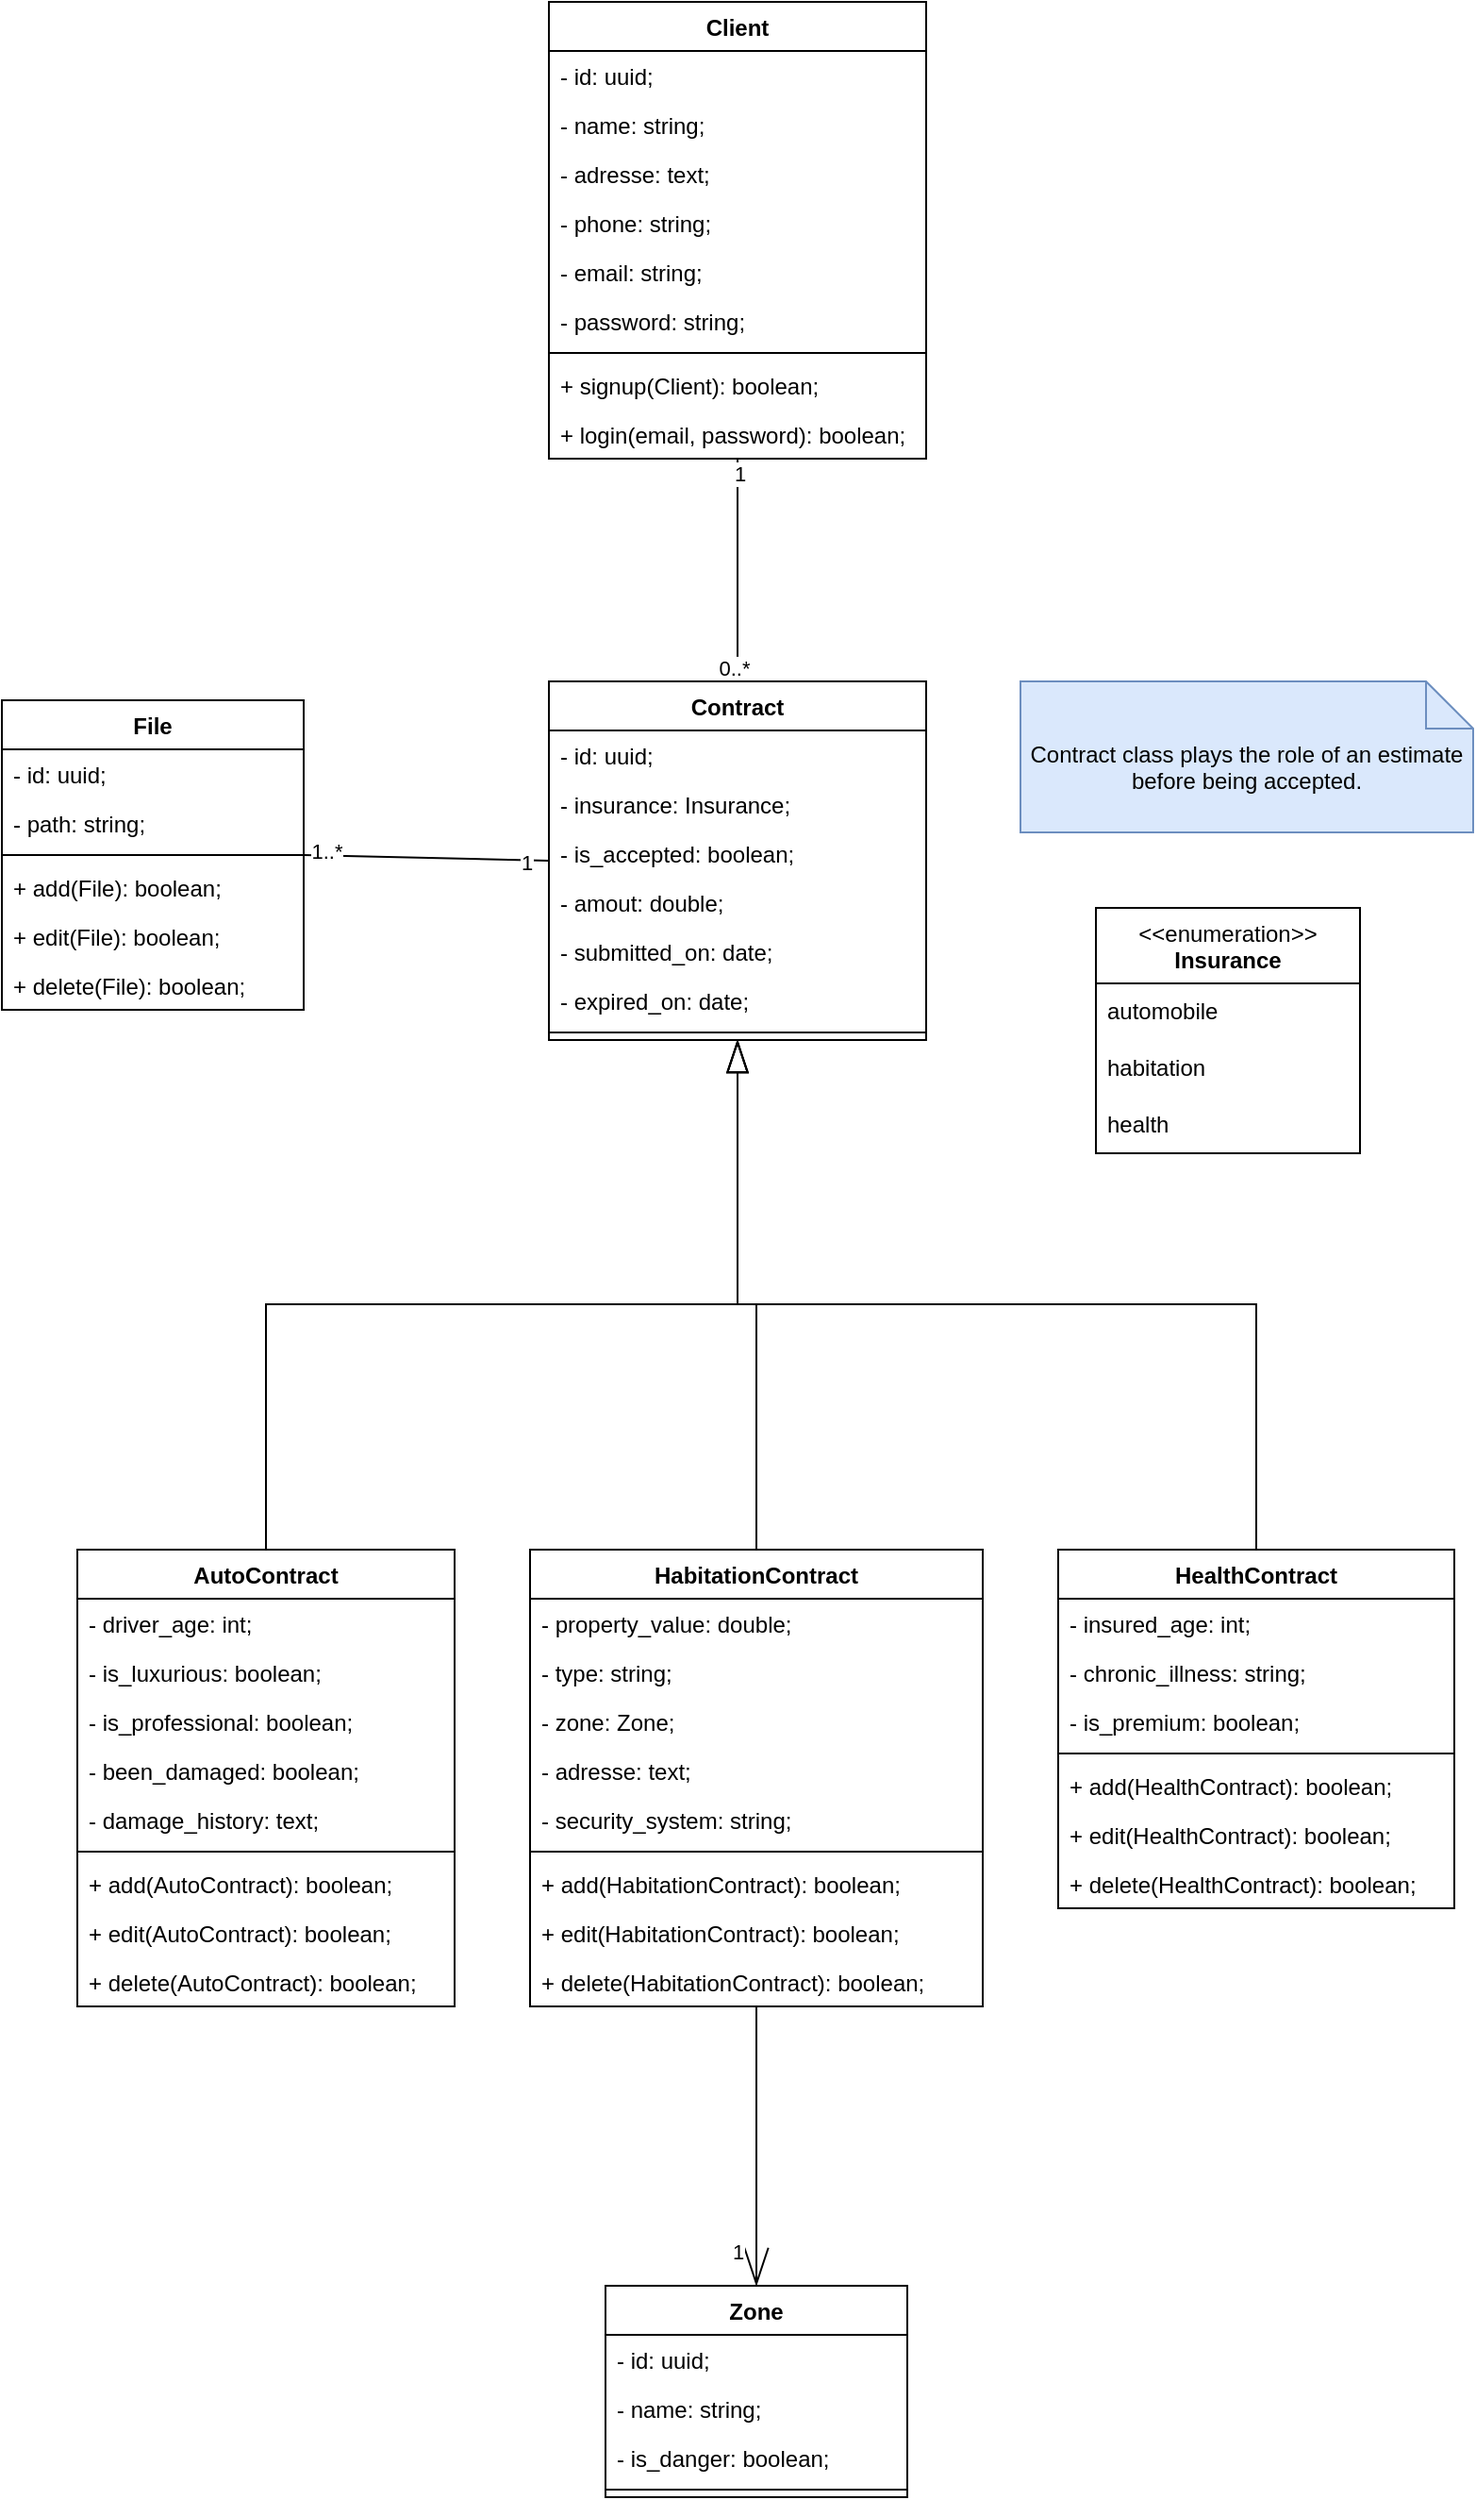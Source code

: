 <mxfile version="24.7.8">
  <diagram name="Page-1" id="TMYK6-sXT0t5pIRQ7LeE">
    <mxGraphModel dx="913" dy="540" grid="1" gridSize="10" guides="1" tooltips="1" connect="1" arrows="1" fold="1" page="1" pageScale="1" pageWidth="827" pageHeight="1169" math="0" shadow="0">
      <root>
        <mxCell id="0" />
        <mxCell id="1" parent="0" />
        <mxCell id="XGOalNfGtHY4T5vKyuUd-26" style="rounded=0;orthogonalLoop=1;jettySize=auto;html=1;exitX=0.5;exitY=1;exitDx=0;exitDy=0;entryX=0.5;entryY=0;entryDx=0;entryDy=0;endArrow=none;endFill=0;" parent="1" source="XGOalNfGtHY4T5vKyuUd-1" target="XGOalNfGtHY4T5vKyuUd-10" edge="1">
          <mxGeometry relative="1" as="geometry" />
        </mxCell>
        <mxCell id="XGOalNfGtHY4T5vKyuUd-30" value="1" style="edgeLabel;html=1;align=center;verticalAlign=middle;resizable=0;points=[];" parent="XGOalNfGtHY4T5vKyuUd-26" vertex="1" connectable="0">
          <mxGeometry x="-0.87" y="1" relative="1" as="geometry">
            <mxPoint as="offset" />
          </mxGeometry>
        </mxCell>
        <mxCell id="XGOalNfGtHY4T5vKyuUd-31" value="0..*" style="edgeLabel;html=1;align=center;verticalAlign=middle;resizable=0;points=[];" parent="XGOalNfGtHY4T5vKyuUd-26" vertex="1" connectable="0">
          <mxGeometry x="0.881" y="-2" relative="1" as="geometry">
            <mxPoint as="offset" />
          </mxGeometry>
        </mxCell>
        <mxCell id="XGOalNfGtHY4T5vKyuUd-1" value="Client" style="swimlane;fontStyle=1;align=center;verticalAlign=top;childLayout=stackLayout;horizontal=1;startSize=26;horizontalStack=0;resizeParent=1;resizeParentMax=0;resizeLast=0;collapsible=1;marginBottom=0;whiteSpace=wrap;html=1;" parent="1" vertex="1">
          <mxGeometry x="330" y="40" width="200" height="242" as="geometry">
            <mxRectangle x="290" y="250" width="70" height="30" as="alternateBounds" />
          </mxGeometry>
        </mxCell>
        <mxCell id="XGOalNfGtHY4T5vKyuUd-2" value="- id: uuid;" style="text;strokeColor=none;fillColor=none;align=left;verticalAlign=top;spacingLeft=4;spacingRight=4;overflow=hidden;rotatable=0;points=[[0,0.5],[1,0.5]];portConstraint=eastwest;whiteSpace=wrap;html=1;" parent="XGOalNfGtHY4T5vKyuUd-1" vertex="1">
          <mxGeometry y="26" width="200" height="26" as="geometry" />
        </mxCell>
        <mxCell id="XGOalNfGtHY4T5vKyuUd-5" value="- name: string;" style="text;strokeColor=none;fillColor=none;align=left;verticalAlign=top;spacingLeft=4;spacingRight=4;overflow=hidden;rotatable=0;points=[[0,0.5],[1,0.5]];portConstraint=eastwest;whiteSpace=wrap;html=1;" parent="XGOalNfGtHY4T5vKyuUd-1" vertex="1">
          <mxGeometry y="52" width="200" height="26" as="geometry" />
        </mxCell>
        <mxCell id="XGOalNfGtHY4T5vKyuUd-6" value="- adresse: text;" style="text;strokeColor=none;fillColor=none;align=left;verticalAlign=top;spacingLeft=4;spacingRight=4;overflow=hidden;rotatable=0;points=[[0,0.5],[1,0.5]];portConstraint=eastwest;whiteSpace=wrap;html=1;" parent="XGOalNfGtHY4T5vKyuUd-1" vertex="1">
          <mxGeometry y="78" width="200" height="26" as="geometry" />
        </mxCell>
        <mxCell id="XGOalNfGtHY4T5vKyuUd-7" value="- phone: string;" style="text;strokeColor=none;fillColor=none;align=left;verticalAlign=top;spacingLeft=4;spacingRight=4;overflow=hidden;rotatable=0;points=[[0,0.5],[1,0.5]];portConstraint=eastwest;whiteSpace=wrap;html=1;" parent="XGOalNfGtHY4T5vKyuUd-1" vertex="1">
          <mxGeometry y="104" width="200" height="26" as="geometry" />
        </mxCell>
        <mxCell id="XGOalNfGtHY4T5vKyuUd-8" value="- email: string;" style="text;strokeColor=none;fillColor=none;align=left;verticalAlign=top;spacingLeft=4;spacingRight=4;overflow=hidden;rotatable=0;points=[[0,0.5],[1,0.5]];portConstraint=eastwest;whiteSpace=wrap;html=1;" parent="XGOalNfGtHY4T5vKyuUd-1" vertex="1">
          <mxGeometry y="130" width="200" height="26" as="geometry" />
        </mxCell>
        <mxCell id="XGOalNfGtHY4T5vKyuUd-9" value="- password: string;" style="text;strokeColor=none;fillColor=none;align=left;verticalAlign=top;spacingLeft=4;spacingRight=4;overflow=hidden;rotatable=0;points=[[0,0.5],[1,0.5]];portConstraint=eastwest;whiteSpace=wrap;html=1;" parent="XGOalNfGtHY4T5vKyuUd-1" vertex="1">
          <mxGeometry y="156" width="200" height="26" as="geometry" />
        </mxCell>
        <mxCell id="XGOalNfGtHY4T5vKyuUd-3" value="" style="line;strokeWidth=1;fillColor=none;align=left;verticalAlign=middle;spacingTop=-1;spacingLeft=3;spacingRight=3;rotatable=0;labelPosition=right;points=[];portConstraint=eastwest;strokeColor=inherit;" parent="XGOalNfGtHY4T5vKyuUd-1" vertex="1">
          <mxGeometry y="182" width="200" height="8" as="geometry" />
        </mxCell>
        <mxCell id="XGOalNfGtHY4T5vKyuUd-4" value="+ signup(Clie&lt;span style=&quot;background-color: initial;&quot;&gt;nt): boolean;&lt;/span&gt;" style="text;strokeColor=none;fillColor=none;align=left;verticalAlign=top;spacingLeft=4;spacingRight=4;overflow=hidden;rotatable=0;points=[[0,0.5],[1,0.5]];portConstraint=eastwest;whiteSpace=wrap;html=1;" parent="XGOalNfGtHY4T5vKyuUd-1" vertex="1">
          <mxGeometry y="190" width="200" height="26" as="geometry" />
        </mxCell>
        <mxCell id="XGOalNfGtHY4T5vKyuUd-75" value="+ login(email, password&lt;span style=&quot;background-color: initial;&quot;&gt;): boolean;&lt;/span&gt;" style="text;strokeColor=none;fillColor=none;align=left;verticalAlign=top;spacingLeft=4;spacingRight=4;overflow=hidden;rotatable=0;points=[[0,0.5],[1,0.5]];portConstraint=eastwest;whiteSpace=wrap;html=1;" parent="XGOalNfGtHY4T5vKyuUd-1" vertex="1">
          <mxGeometry y="216" width="200" height="26" as="geometry" />
        </mxCell>
        <mxCell id="XGOalNfGtHY4T5vKyuUd-27" style="edgeStyle=orthogonalEdgeStyle;rounded=0;orthogonalLoop=1;jettySize=auto;html=1;exitX=0.5;exitY=1;exitDx=0;exitDy=0;entryX=0.5;entryY=0;entryDx=0;entryDy=0;endArrow=none;endFill=0;startArrow=blockThin;startFill=0;endSize=6;startSize=15;" parent="1" source="XGOalNfGtHY4T5vKyuUd-10" target="XGOalNfGtHY4T5vKyuUd-14" edge="1">
          <mxGeometry relative="1" as="geometry" />
        </mxCell>
        <mxCell id="XGOalNfGtHY4T5vKyuUd-28" style="edgeStyle=orthogonalEdgeStyle;rounded=0;orthogonalLoop=1;jettySize=auto;html=1;exitX=0.5;exitY=1;exitDx=0;exitDy=0;entryX=0.5;entryY=0;entryDx=0;entryDy=0;endArrow=none;endFill=0;startArrow=blockThin;startFill=0;endSize=6;startSize=15;" parent="1" source="XGOalNfGtHY4T5vKyuUd-10" target="XGOalNfGtHY4T5vKyuUd-18" edge="1">
          <mxGeometry relative="1" as="geometry" />
        </mxCell>
        <mxCell id="XGOalNfGtHY4T5vKyuUd-29" style="edgeStyle=orthogonalEdgeStyle;rounded=0;orthogonalLoop=1;jettySize=auto;html=1;entryX=0.5;entryY=0;entryDx=0;entryDy=0;endArrow=none;endFill=0;exitX=0.5;exitY=1;exitDx=0;exitDy=0;startArrow=blockThin;startFill=0;endSize=6;startSize=15;" parent="1" source="XGOalNfGtHY4T5vKyuUd-10" target="XGOalNfGtHY4T5vKyuUd-22" edge="1">
          <mxGeometry relative="1" as="geometry">
            <mxPoint x="440" y="430" as="sourcePoint" />
          </mxGeometry>
        </mxCell>
        <mxCell id="XGOalNfGtHY4T5vKyuUd-10" value="Contract" style="swimlane;fontStyle=1;align=center;verticalAlign=top;childLayout=stackLayout;horizontal=1;startSize=26;horizontalStack=0;resizeParent=1;resizeParentMax=0;resizeLast=0;collapsible=1;marginBottom=0;whiteSpace=wrap;html=1;" parent="1" vertex="1">
          <mxGeometry x="330" y="400" width="200" height="190" as="geometry">
            <mxRectangle x="260" y="400" width="90" height="30" as="alternateBounds" />
          </mxGeometry>
        </mxCell>
        <mxCell id="XGOalNfGtHY4T5vKyuUd-11" value="- id: uuid;" style="text;strokeColor=none;fillColor=none;align=left;verticalAlign=top;spacingLeft=4;spacingRight=4;overflow=hidden;rotatable=0;points=[[0,0.5],[1,0.5]];portConstraint=eastwest;whiteSpace=wrap;html=1;" parent="XGOalNfGtHY4T5vKyuUd-10" vertex="1">
          <mxGeometry y="26" width="200" height="26" as="geometry" />
        </mxCell>
        <mxCell id="XGOalNfGtHY4T5vKyuUd-40" value="- insurance:&amp;nbsp;Insurance;" style="text;strokeColor=none;fillColor=none;align=left;verticalAlign=top;spacingLeft=4;spacingRight=4;overflow=hidden;rotatable=0;points=[[0,0.5],[1,0.5]];portConstraint=eastwest;whiteSpace=wrap;html=1;" parent="XGOalNfGtHY4T5vKyuUd-10" vertex="1">
          <mxGeometry y="52" width="200" height="26" as="geometry" />
        </mxCell>
        <mxCell id="XGOalNfGtHY4T5vKyuUd-38" value="- is_accepted: boolean;" style="text;strokeColor=none;fillColor=none;align=left;verticalAlign=top;spacingLeft=4;spacingRight=4;overflow=hidden;rotatable=0;points=[[0,0.5],[1,0.5]];portConstraint=eastwest;whiteSpace=wrap;html=1;" parent="XGOalNfGtHY4T5vKyuUd-10" vertex="1">
          <mxGeometry y="78" width="200" height="26" as="geometry" />
        </mxCell>
        <mxCell id="XGOalNfGtHY4T5vKyuUd-15" value="- amout: double;" style="text;strokeColor=none;fillColor=none;align=left;verticalAlign=top;spacingLeft=4;spacingRight=4;overflow=hidden;rotatable=0;points=[[0,0.5],[1,0.5]];portConstraint=eastwest;whiteSpace=wrap;html=1;" parent="XGOalNfGtHY4T5vKyuUd-10" vertex="1">
          <mxGeometry y="104" width="200" height="26" as="geometry" />
        </mxCell>
        <mxCell id="XGOalNfGtHY4T5vKyuUd-39" value="- submitted_on: date;" style="text;strokeColor=none;fillColor=none;align=left;verticalAlign=top;spacingLeft=4;spacingRight=4;overflow=hidden;rotatable=0;points=[[0,0.5],[1,0.5]];portConstraint=eastwest;whiteSpace=wrap;html=1;" parent="XGOalNfGtHY4T5vKyuUd-10" vertex="1">
          <mxGeometry y="130" width="200" height="26" as="geometry" />
        </mxCell>
        <mxCell id="XGOalNfGtHY4T5vKyuUd-41" value="- expired_on: date;" style="text;strokeColor=none;fillColor=none;align=left;verticalAlign=top;spacingLeft=4;spacingRight=4;overflow=hidden;rotatable=0;points=[[0,0.5],[1,0.5]];portConstraint=eastwest;whiteSpace=wrap;html=1;" parent="XGOalNfGtHY4T5vKyuUd-10" vertex="1">
          <mxGeometry y="156" width="200" height="26" as="geometry" />
        </mxCell>
        <mxCell id="XGOalNfGtHY4T5vKyuUd-12" value="" style="line;strokeWidth=1;fillColor=none;align=left;verticalAlign=middle;spacingTop=-1;spacingLeft=3;spacingRight=3;rotatable=0;labelPosition=right;points=[];portConstraint=eastwest;strokeColor=inherit;" parent="XGOalNfGtHY4T5vKyuUd-10" vertex="1">
          <mxGeometry y="182" width="200" height="8" as="geometry" />
        </mxCell>
        <mxCell id="XGOalNfGtHY4T5vKyuUd-14" value="AutoContract" style="swimlane;fontStyle=1;align=center;verticalAlign=top;childLayout=stackLayout;horizontal=1;startSize=26;horizontalStack=0;resizeParent=1;resizeParentMax=0;resizeLast=0;collapsible=1;marginBottom=0;whiteSpace=wrap;html=1;" parent="1" vertex="1">
          <mxGeometry x="80" y="860" width="200" height="242" as="geometry">
            <mxRectangle x="40" y="560" width="110" height="30" as="alternateBounds" />
          </mxGeometry>
        </mxCell>
        <mxCell id="XGOalNfGtHY4T5vKyuUd-53" value="- driver_age: int;" style="text;strokeColor=none;fillColor=none;align=left;verticalAlign=top;spacingLeft=4;spacingRight=4;overflow=hidden;rotatable=0;points=[[0,0.5],[1,0.5]];portConstraint=eastwest;whiteSpace=wrap;html=1;" parent="XGOalNfGtHY4T5vKyuUd-14" vertex="1">
          <mxGeometry y="26" width="200" height="26" as="geometry" />
        </mxCell>
        <mxCell id="XGOalNfGtHY4T5vKyuUd-49" value="- &lt;font style=&quot;font-size: 12px;&quot;&gt;is_luxurious&lt;/font&gt;&lt;span style=&quot;background-color: initial;&quot;&gt;: boolean;&lt;/span&gt;" style="text;strokeColor=none;fillColor=none;align=left;verticalAlign=top;spacingLeft=4;spacingRight=4;overflow=hidden;rotatable=0;points=[[0,0.5],[1,0.5]];portConstraint=eastwest;whiteSpace=wrap;html=1;" parent="XGOalNfGtHY4T5vKyuUd-14" vertex="1">
          <mxGeometry y="52" width="200" height="26" as="geometry" />
        </mxCell>
        <mxCell id="XGOalNfGtHY4T5vKyuUd-50" value="- is_professional: boolean;" style="text;strokeColor=none;fillColor=none;align=left;verticalAlign=top;spacingLeft=4;spacingRight=4;overflow=hidden;rotatable=0;points=[[0,0.5],[1,0.5]];portConstraint=eastwest;whiteSpace=wrap;html=1;" parent="XGOalNfGtHY4T5vKyuUd-14" vertex="1">
          <mxGeometry y="78" width="200" height="26" as="geometry" />
        </mxCell>
        <mxCell id="XGOalNfGtHY4T5vKyuUd-51" value="- been_damaged: boolean;" style="text;strokeColor=none;fillColor=none;align=left;verticalAlign=top;spacingLeft=4;spacingRight=4;overflow=hidden;rotatable=0;points=[[0,0.5],[1,0.5]];portConstraint=eastwest;whiteSpace=wrap;html=1;" parent="XGOalNfGtHY4T5vKyuUd-14" vertex="1">
          <mxGeometry y="104" width="200" height="26" as="geometry" />
        </mxCell>
        <mxCell id="XGOalNfGtHY4T5vKyuUd-52" value="- damage_history: text;" style="text;strokeColor=none;fillColor=none;align=left;verticalAlign=top;spacingLeft=4;spacingRight=4;overflow=hidden;rotatable=0;points=[[0,0.5],[1,0.5]];portConstraint=eastwest;whiteSpace=wrap;html=1;" parent="XGOalNfGtHY4T5vKyuUd-14" vertex="1">
          <mxGeometry y="130" width="200" height="26" as="geometry" />
        </mxCell>
        <mxCell id="XGOalNfGtHY4T5vKyuUd-16" value="" style="line;strokeWidth=1;fillColor=none;align=left;verticalAlign=middle;spacingTop=-1;spacingLeft=3;spacingRight=3;rotatable=0;labelPosition=right;points=[];portConstraint=eastwest;strokeColor=inherit;" parent="XGOalNfGtHY4T5vKyuUd-14" vertex="1">
          <mxGeometry y="156" width="200" height="8" as="geometry" />
        </mxCell>
        <mxCell id="XGOalNfGtHY4T5vKyuUd-13" value="+ add(AutoContract): boolean;" style="text;strokeColor=none;fillColor=none;align=left;verticalAlign=top;spacingLeft=4;spacingRight=4;overflow=hidden;rotatable=0;points=[[0,0.5],[1,0.5]];portConstraint=eastwest;whiteSpace=wrap;html=1;" parent="XGOalNfGtHY4T5vKyuUd-14" vertex="1">
          <mxGeometry y="164" width="200" height="26" as="geometry" />
        </mxCell>
        <mxCell id="XGOalNfGtHY4T5vKyuUd-76" value="+ edit(AutoContract): boolean;" style="text;strokeColor=none;fillColor=none;align=left;verticalAlign=top;spacingLeft=4;spacingRight=4;overflow=hidden;rotatable=0;points=[[0,0.5],[1,0.5]];portConstraint=eastwest;whiteSpace=wrap;html=1;" parent="XGOalNfGtHY4T5vKyuUd-14" vertex="1">
          <mxGeometry y="190" width="200" height="26" as="geometry" />
        </mxCell>
        <mxCell id="XGOalNfGtHY4T5vKyuUd-77" value="+ delete(AutoContract): boolean;" style="text;strokeColor=none;fillColor=none;align=left;verticalAlign=top;spacingLeft=4;spacingRight=4;overflow=hidden;rotatable=0;points=[[0,0.5],[1,0.5]];portConstraint=eastwest;whiteSpace=wrap;html=1;" parent="XGOalNfGtHY4T5vKyuUd-14" vertex="1">
          <mxGeometry y="216" width="200" height="26" as="geometry" />
        </mxCell>
        <mxCell id="XGOalNfGtHY4T5vKyuUd-18" value="HabitationContract" style="swimlane;fontStyle=1;align=center;verticalAlign=top;childLayout=stackLayout;horizontal=1;startSize=26;horizontalStack=0;resizeParent=1;resizeParentMax=0;resizeLast=0;collapsible=1;marginBottom=0;whiteSpace=wrap;html=1;" parent="1" vertex="1">
          <mxGeometry x="320" y="860" width="240" height="242" as="geometry">
            <mxRectangle x="320" y="860" width="140" height="30" as="alternateBounds" />
          </mxGeometry>
        </mxCell>
        <mxCell id="XGOalNfGtHY4T5vKyuUd-19" value="- property_value: double;" style="text;strokeColor=none;fillColor=none;align=left;verticalAlign=top;spacingLeft=4;spacingRight=4;overflow=hidden;rotatable=0;points=[[0,0.5],[1,0.5]];portConstraint=eastwest;whiteSpace=wrap;html=1;" parent="XGOalNfGtHY4T5vKyuUd-18" vertex="1">
          <mxGeometry y="26" width="240" height="26" as="geometry" />
        </mxCell>
        <mxCell id="XGOalNfGtHY4T5vKyuUd-58" value="- type: string;" style="text;strokeColor=none;fillColor=none;align=left;verticalAlign=top;spacingLeft=4;spacingRight=4;overflow=hidden;rotatable=0;points=[[0,0.5],[1,0.5]];portConstraint=eastwest;whiteSpace=wrap;html=1;" parent="XGOalNfGtHY4T5vKyuUd-18" vertex="1">
          <mxGeometry y="52" width="240" height="26" as="geometry" />
        </mxCell>
        <mxCell id="XGOalNfGtHY4T5vKyuUd-59" value="- zone: Zone;" style="text;strokeColor=none;fillColor=none;align=left;verticalAlign=top;spacingLeft=4;spacingRight=4;overflow=hidden;rotatable=0;points=[[0,0.5],[1,0.5]];portConstraint=eastwest;whiteSpace=wrap;html=1;" parent="XGOalNfGtHY4T5vKyuUd-18" vertex="1">
          <mxGeometry y="78" width="240" height="26" as="geometry" />
        </mxCell>
        <mxCell id="XGOalNfGtHY4T5vKyuUd-72" value="- adresse: text;" style="text;strokeColor=none;fillColor=none;align=left;verticalAlign=top;spacingLeft=4;spacingRight=4;overflow=hidden;rotatable=0;points=[[0,0.5],[1,0.5]];portConstraint=eastwest;whiteSpace=wrap;html=1;" parent="XGOalNfGtHY4T5vKyuUd-18" vertex="1">
          <mxGeometry y="104" width="240" height="26" as="geometry" />
        </mxCell>
        <mxCell id="XGOalNfGtHY4T5vKyuUd-71" value="- security_system: string;" style="text;strokeColor=none;fillColor=none;align=left;verticalAlign=top;spacingLeft=4;spacingRight=4;overflow=hidden;rotatable=0;points=[[0,0.5],[1,0.5]];portConstraint=eastwest;whiteSpace=wrap;html=1;" parent="XGOalNfGtHY4T5vKyuUd-18" vertex="1">
          <mxGeometry y="130" width="240" height="26" as="geometry" />
        </mxCell>
        <mxCell id="XGOalNfGtHY4T5vKyuUd-20" value="" style="line;strokeWidth=1;fillColor=none;align=left;verticalAlign=middle;spacingTop=-1;spacingLeft=3;spacingRight=3;rotatable=0;labelPosition=right;points=[];portConstraint=eastwest;strokeColor=inherit;" parent="XGOalNfGtHY4T5vKyuUd-18" vertex="1">
          <mxGeometry y="156" width="240" height="8" as="geometry" />
        </mxCell>
        <mxCell id="XGOalNfGtHY4T5vKyuUd-87" value="+ add(HabitationContract): boolean;" style="text;strokeColor=none;fillColor=none;align=left;verticalAlign=top;spacingLeft=4;spacingRight=4;overflow=hidden;rotatable=0;points=[[0,0.5],[1,0.5]];portConstraint=eastwest;whiteSpace=wrap;html=1;" parent="XGOalNfGtHY4T5vKyuUd-18" vertex="1">
          <mxGeometry y="164" width="240" height="26" as="geometry" />
        </mxCell>
        <mxCell id="XGOalNfGtHY4T5vKyuUd-88" value="+ edit(HabitationContract): boolean;" style="text;strokeColor=none;fillColor=none;align=left;verticalAlign=top;spacingLeft=4;spacingRight=4;overflow=hidden;rotatable=0;points=[[0,0.5],[1,0.5]];portConstraint=eastwest;whiteSpace=wrap;html=1;" parent="XGOalNfGtHY4T5vKyuUd-18" vertex="1">
          <mxGeometry y="190" width="240" height="26" as="geometry" />
        </mxCell>
        <mxCell id="XGOalNfGtHY4T5vKyuUd-89" value="+ delete(HabitationContract): boolean;" style="text;strokeColor=none;fillColor=none;align=left;verticalAlign=top;spacingLeft=4;spacingRight=4;overflow=hidden;rotatable=0;points=[[0,0.5],[1,0.5]];portConstraint=eastwest;whiteSpace=wrap;html=1;" parent="XGOalNfGtHY4T5vKyuUd-18" vertex="1">
          <mxGeometry y="216" width="240" height="26" as="geometry" />
        </mxCell>
        <mxCell id="XGOalNfGtHY4T5vKyuUd-22" value="HealthContract" style="swimlane;fontStyle=1;align=center;verticalAlign=top;childLayout=stackLayout;horizontal=1;startSize=26;horizontalStack=0;resizeParent=1;resizeParentMax=0;resizeLast=0;collapsible=1;marginBottom=0;whiteSpace=wrap;html=1;" parent="1" vertex="1">
          <mxGeometry x="600" y="860" width="210" height="190" as="geometry">
            <mxRectangle x="520" y="560" width="120" height="30" as="alternateBounds" />
          </mxGeometry>
        </mxCell>
        <mxCell id="XGOalNfGtHY4T5vKyuUd-23" value="- insured_age: int;" style="text;strokeColor=none;fillColor=none;align=left;verticalAlign=top;spacingLeft=4;spacingRight=4;overflow=hidden;rotatable=0;points=[[0,0.5],[1,0.5]];portConstraint=eastwest;whiteSpace=wrap;html=1;" parent="XGOalNfGtHY4T5vKyuUd-22" vertex="1">
          <mxGeometry y="26" width="210" height="26" as="geometry" />
        </mxCell>
        <mxCell id="XGOalNfGtHY4T5vKyuUd-73" value="- chronic_illness: string;" style="text;strokeColor=none;fillColor=none;align=left;verticalAlign=top;spacingLeft=4;spacingRight=4;overflow=hidden;rotatable=0;points=[[0,0.5],[1,0.5]];portConstraint=eastwest;whiteSpace=wrap;html=1;" parent="XGOalNfGtHY4T5vKyuUd-22" vertex="1">
          <mxGeometry y="52" width="210" height="26" as="geometry" />
        </mxCell>
        <mxCell id="XGOalNfGtHY4T5vKyuUd-74" value="- is_premium: boolean;" style="text;strokeColor=none;fillColor=none;align=left;verticalAlign=top;spacingLeft=4;spacingRight=4;overflow=hidden;rotatable=0;points=[[0,0.5],[1,0.5]];portConstraint=eastwest;whiteSpace=wrap;html=1;" parent="XGOalNfGtHY4T5vKyuUd-22" vertex="1">
          <mxGeometry y="78" width="210" height="26" as="geometry" />
        </mxCell>
        <mxCell id="XGOalNfGtHY4T5vKyuUd-24" value="" style="line;strokeWidth=1;fillColor=none;align=left;verticalAlign=middle;spacingTop=-1;spacingLeft=3;spacingRight=3;rotatable=0;labelPosition=right;points=[];portConstraint=eastwest;strokeColor=inherit;" parent="XGOalNfGtHY4T5vKyuUd-22" vertex="1">
          <mxGeometry y="104" width="210" height="8" as="geometry" />
        </mxCell>
        <mxCell id="XGOalNfGtHY4T5vKyuUd-90" value="+ add(HealthContract): boolean;" style="text;strokeColor=none;fillColor=none;align=left;verticalAlign=top;spacingLeft=4;spacingRight=4;overflow=hidden;rotatable=0;points=[[0,0.5],[1,0.5]];portConstraint=eastwest;whiteSpace=wrap;html=1;" parent="XGOalNfGtHY4T5vKyuUd-22" vertex="1">
          <mxGeometry y="112" width="210" height="26" as="geometry" />
        </mxCell>
        <mxCell id="XGOalNfGtHY4T5vKyuUd-91" value="+ edit(HealthContract): boolean;" style="text;strokeColor=none;fillColor=none;align=left;verticalAlign=top;spacingLeft=4;spacingRight=4;overflow=hidden;rotatable=0;points=[[0,0.5],[1,0.5]];portConstraint=eastwest;whiteSpace=wrap;html=1;" parent="XGOalNfGtHY4T5vKyuUd-22" vertex="1">
          <mxGeometry y="138" width="210" height="26" as="geometry" />
        </mxCell>
        <mxCell id="XGOalNfGtHY4T5vKyuUd-92" value="+ delete(HealthContract): boolean;" style="text;strokeColor=none;fillColor=none;align=left;verticalAlign=top;spacingLeft=4;spacingRight=4;overflow=hidden;rotatable=0;points=[[0,0.5],[1,0.5]];portConstraint=eastwest;whiteSpace=wrap;html=1;" parent="XGOalNfGtHY4T5vKyuUd-22" vertex="1">
          <mxGeometry y="164" width="210" height="26" as="geometry" />
        </mxCell>
        <mxCell id="XGOalNfGtHY4T5vKyuUd-42" value="Contract class plays the role of an estimate before being accepted." style="shape=note2;boundedLbl=1;whiteSpace=wrap;html=1;size=25;verticalAlign=top;align=center;fillColor=#dae8fc;strokeColor=#6c8ebf;" parent="1" vertex="1">
          <mxGeometry x="580" y="400" width="240" height="80" as="geometry" />
        </mxCell>
        <mxCell id="XGOalNfGtHY4T5vKyuUd-48" style="rounded=0;orthogonalLoop=1;jettySize=auto;html=1;exitX=1;exitY=0.5;exitDx=0;exitDy=0;entryX=0;entryY=0.5;entryDx=0;entryDy=0;endArrow=none;endFill=0;" parent="1" source="XGOalNfGtHY4T5vKyuUd-43" target="XGOalNfGtHY4T5vKyuUd-10" edge="1">
          <mxGeometry relative="1" as="geometry" />
        </mxCell>
        <mxCell id="XGOalNfGtHY4T5vKyuUd-93" value="1" style="edgeLabel;html=1;align=center;verticalAlign=middle;resizable=0;points=[];" parent="XGOalNfGtHY4T5vKyuUd-48" vertex="1" connectable="0">
          <mxGeometry x="0.804" y="-1" relative="1" as="geometry">
            <mxPoint as="offset" />
          </mxGeometry>
        </mxCell>
        <mxCell id="XGOalNfGtHY4T5vKyuUd-94" value="1..*" style="edgeLabel;html=1;align=center;verticalAlign=middle;resizable=0;points=[];" parent="XGOalNfGtHY4T5vKyuUd-48" vertex="1" connectable="0">
          <mxGeometry x="-0.815" y="3" relative="1" as="geometry">
            <mxPoint as="offset" />
          </mxGeometry>
        </mxCell>
        <mxCell id="XGOalNfGtHY4T5vKyuUd-43" value="File" style="swimlane;fontStyle=1;align=center;verticalAlign=top;childLayout=stackLayout;horizontal=1;startSize=26;horizontalStack=0;resizeParent=1;resizeParentMax=0;resizeLast=0;collapsible=1;marginBottom=0;whiteSpace=wrap;html=1;" parent="1" vertex="1">
          <mxGeometry x="40" y="410" width="160" height="164" as="geometry">
            <mxRectangle x="20" y="380" width="60" height="30" as="alternateBounds" />
          </mxGeometry>
        </mxCell>
        <mxCell id="XGOalNfGtHY4T5vKyuUd-44" value="- id: uuid;" style="text;strokeColor=none;fillColor=none;align=left;verticalAlign=top;spacingLeft=4;spacingRight=4;overflow=hidden;rotatable=0;points=[[0,0.5],[1,0.5]];portConstraint=eastwest;whiteSpace=wrap;html=1;" parent="XGOalNfGtHY4T5vKyuUd-43" vertex="1">
          <mxGeometry y="26" width="160" height="26" as="geometry" />
        </mxCell>
        <mxCell id="XGOalNfGtHY4T5vKyuUd-47" value="- path: string;" style="text;strokeColor=none;fillColor=none;align=left;verticalAlign=top;spacingLeft=4;spacingRight=4;overflow=hidden;rotatable=0;points=[[0,0.5],[1,0.5]];portConstraint=eastwest;whiteSpace=wrap;html=1;" parent="XGOalNfGtHY4T5vKyuUd-43" vertex="1">
          <mxGeometry y="52" width="160" height="26" as="geometry" />
        </mxCell>
        <mxCell id="XGOalNfGtHY4T5vKyuUd-45" value="" style="line;strokeWidth=1;fillColor=none;align=left;verticalAlign=middle;spacingTop=-1;spacingLeft=3;spacingRight=3;rotatable=0;labelPosition=right;points=[];portConstraint=eastwest;strokeColor=inherit;" parent="XGOalNfGtHY4T5vKyuUd-43" vertex="1">
          <mxGeometry y="78" width="160" height="8" as="geometry" />
        </mxCell>
        <mxCell id="XGOalNfGtHY4T5vKyuUd-80" value="+ add(File): boolean;" style="text;strokeColor=none;fillColor=none;align=left;verticalAlign=top;spacingLeft=4;spacingRight=4;overflow=hidden;rotatable=0;points=[[0,0.5],[1,0.5]];portConstraint=eastwest;whiteSpace=wrap;html=1;" parent="XGOalNfGtHY4T5vKyuUd-43" vertex="1">
          <mxGeometry y="86" width="160" height="26" as="geometry" />
        </mxCell>
        <mxCell id="XGOalNfGtHY4T5vKyuUd-79" value="+ edit(File): boolean;" style="text;strokeColor=none;fillColor=none;align=left;verticalAlign=top;spacingLeft=4;spacingRight=4;overflow=hidden;rotatable=0;points=[[0,0.5],[1,0.5]];portConstraint=eastwest;whiteSpace=wrap;html=1;" parent="XGOalNfGtHY4T5vKyuUd-43" vertex="1">
          <mxGeometry y="112" width="160" height="26" as="geometry" />
        </mxCell>
        <mxCell id="XGOalNfGtHY4T5vKyuUd-78" value="+ delete(File): boolean;" style="text;strokeColor=none;fillColor=none;align=left;verticalAlign=top;spacingLeft=4;spacingRight=4;overflow=hidden;rotatable=0;points=[[0,0.5],[1,0.5]];portConstraint=eastwest;whiteSpace=wrap;html=1;" parent="XGOalNfGtHY4T5vKyuUd-43" vertex="1">
          <mxGeometry y="138" width="160" height="26" as="geometry" />
        </mxCell>
        <mxCell id="XGOalNfGtHY4T5vKyuUd-54" value="&amp;lt;&amp;lt;enumeration&amp;gt;&amp;gt;&lt;br&gt;&lt;span style=&quot;text-align: left;&quot;&gt;&lt;b&gt;Insurance&lt;/b&gt;&lt;/span&gt;" style="swimlane;fontStyle=0;align=center;verticalAlign=top;childLayout=stackLayout;horizontal=1;startSize=40;horizontalStack=0;resizeParent=1;resizeParentMax=0;resizeLast=0;collapsible=0;marginBottom=0;html=1;whiteSpace=wrap;" parent="1" vertex="1">
          <mxGeometry x="620" y="520" width="140" height="130" as="geometry" />
        </mxCell>
        <mxCell id="XGOalNfGtHY4T5vKyuUd-55" value="automobil&lt;span style=&quot;background-color: initial;&quot;&gt;e&lt;/span&gt;" style="text;html=1;strokeColor=none;fillColor=none;align=left;verticalAlign=middle;spacingLeft=4;spacingRight=4;overflow=hidden;rotatable=0;points=[[0,0.5],[1,0.5]];portConstraint=eastwest;whiteSpace=wrap;" parent="XGOalNfGtHY4T5vKyuUd-54" vertex="1">
          <mxGeometry y="40" width="140" height="30" as="geometry" />
        </mxCell>
        <mxCell id="XGOalNfGtHY4T5vKyuUd-56" value="habitation" style="text;html=1;strokeColor=none;fillColor=none;align=left;verticalAlign=middle;spacingLeft=4;spacingRight=4;overflow=hidden;rotatable=0;points=[[0,0.5],[1,0.5]];portConstraint=eastwest;whiteSpace=wrap;" parent="XGOalNfGtHY4T5vKyuUd-54" vertex="1">
          <mxGeometry y="70" width="140" height="30" as="geometry" />
        </mxCell>
        <mxCell id="XGOalNfGtHY4T5vKyuUd-57" value="health" style="text;html=1;strokeColor=none;fillColor=none;align=left;verticalAlign=middle;spacingLeft=4;spacingRight=4;overflow=hidden;rotatable=0;points=[[0,0.5],[1,0.5]];portConstraint=eastwest;whiteSpace=wrap;" parent="XGOalNfGtHY4T5vKyuUd-54" vertex="1">
          <mxGeometry y="100" width="140" height="30" as="geometry" />
        </mxCell>
        <mxCell id="XGOalNfGtHY4T5vKyuUd-60" value="Zone" style="swimlane;fontStyle=1;align=center;verticalAlign=top;childLayout=stackLayout;horizontal=1;startSize=26;horizontalStack=0;resizeParent=1;resizeParentMax=0;resizeLast=0;collapsible=1;marginBottom=0;whiteSpace=wrap;html=1;" parent="1" vertex="1">
          <mxGeometry x="360" y="1250" width="160" height="112" as="geometry" />
        </mxCell>
        <mxCell id="XGOalNfGtHY4T5vKyuUd-61" value="- id: uuid;" style="text;strokeColor=none;fillColor=none;align=left;verticalAlign=top;spacingLeft=4;spacingRight=4;overflow=hidden;rotatable=0;points=[[0,0.5],[1,0.5]];portConstraint=eastwest;whiteSpace=wrap;html=1;" parent="XGOalNfGtHY4T5vKyuUd-60" vertex="1">
          <mxGeometry y="26" width="160" height="26" as="geometry" />
        </mxCell>
        <mxCell id="HC8cnN6qOkbAdUqqrk0Q-4" value="- name: string;" style="text;strokeColor=none;fillColor=none;align=left;verticalAlign=top;spacingLeft=4;spacingRight=4;overflow=hidden;rotatable=0;points=[[0,0.5],[1,0.5]];portConstraint=eastwest;whiteSpace=wrap;html=1;" vertex="1" parent="XGOalNfGtHY4T5vKyuUd-60">
          <mxGeometry y="52" width="160" height="26" as="geometry" />
        </mxCell>
        <mxCell id="XGOalNfGtHY4T5vKyuUd-64" value="- is_danger: boolean;" style="text;strokeColor=none;fillColor=none;align=left;verticalAlign=top;spacingLeft=4;spacingRight=4;overflow=hidden;rotatable=0;points=[[0,0.5],[1,0.5]];portConstraint=eastwest;whiteSpace=wrap;html=1;" parent="XGOalNfGtHY4T5vKyuUd-60" vertex="1">
          <mxGeometry y="78" width="160" height="26" as="geometry" />
        </mxCell>
        <mxCell id="XGOalNfGtHY4T5vKyuUd-62" value="" style="line;strokeWidth=1;fillColor=none;align=left;verticalAlign=middle;spacingTop=-1;spacingLeft=3;spacingRight=3;rotatable=0;labelPosition=right;points=[];portConstraint=eastwest;strokeColor=inherit;" parent="XGOalNfGtHY4T5vKyuUd-60" vertex="1">
          <mxGeometry y="104" width="160" height="8" as="geometry" />
        </mxCell>
        <mxCell id="HC8cnN6qOkbAdUqqrk0Q-1" style="rounded=0;orthogonalLoop=1;jettySize=auto;html=1;exitX=0.5;exitY=0;exitDx=0;exitDy=0;endArrow=none;endFill=0;startArrow=openThin;startFill=0;startSize=18;" edge="1" parent="1" source="XGOalNfGtHY4T5vKyuUd-60" target="XGOalNfGtHY4T5vKyuUd-18">
          <mxGeometry relative="1" as="geometry" />
        </mxCell>
        <mxCell id="HC8cnN6qOkbAdUqqrk0Q-3" value="1" style="edgeLabel;html=1;align=center;verticalAlign=middle;resizable=0;points=[];" vertex="1" connectable="0" parent="HC8cnN6qOkbAdUqqrk0Q-1">
          <mxGeometry x="-0.754" relative="1" as="geometry">
            <mxPoint x="-10" as="offset" />
          </mxGeometry>
        </mxCell>
      </root>
    </mxGraphModel>
  </diagram>
</mxfile>
